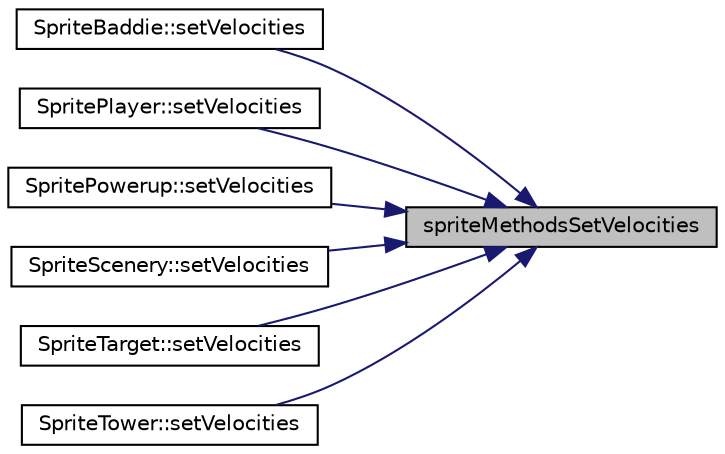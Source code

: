digraph "spriteMethodsSetVelocities"
{
 // LATEX_PDF_SIZE
  edge [fontname="Helvetica",fontsize="10",labelfontname="Helvetica",labelfontsize="10"];
  node [fontname="Helvetica",fontsize="10",shape=record];
  rankdir="RL";
  Node1 [label="spriteMethodsSetVelocities",height=0.2,width=0.4,color="black", fillcolor="grey75", style="filled", fontcolor="black",tooltip=" "];
  Node1 -> Node2 [dir="back",color="midnightblue",fontsize="10",style="solid",fontname="Helvetica"];
  Node2 [label="SpriteBaddie::setVelocities",height=0.2,width=0.4,color="black", fillcolor="white", style="filled",URL="$class_sprite_baddie.html#aaf4a83444f07903369ea6d24a1906274",tooltip=" "];
  Node1 -> Node3 [dir="back",color="midnightblue",fontsize="10",style="solid",fontname="Helvetica"];
  Node3 [label="SpritePlayer::setVelocities",height=0.2,width=0.4,color="black", fillcolor="white", style="filled",URL="$class_sprite_player.html#aa8a009b9a7d36c8de6465adc3f2ddcf9",tooltip=" "];
  Node1 -> Node4 [dir="back",color="midnightblue",fontsize="10",style="solid",fontname="Helvetica"];
  Node4 [label="SpritePowerup::setVelocities",height=0.2,width=0.4,color="black", fillcolor="white", style="filled",URL="$class_sprite_powerup.html#ace8f8322cb2a6efead42fa0253720eae",tooltip=" "];
  Node1 -> Node5 [dir="back",color="midnightblue",fontsize="10",style="solid",fontname="Helvetica"];
  Node5 [label="SpriteScenery::setVelocities",height=0.2,width=0.4,color="black", fillcolor="white", style="filled",URL="$class_sprite_scenery.html#a4225bede291df9bf1b03872dee36a061",tooltip=" "];
  Node1 -> Node6 [dir="back",color="midnightblue",fontsize="10",style="solid",fontname="Helvetica"];
  Node6 [label="SpriteTarget::setVelocities",height=0.2,width=0.4,color="black", fillcolor="white", style="filled",URL="$class_sprite_target.html#a80a926c13b95c335959083b311c1a8e9",tooltip=" "];
  Node1 -> Node7 [dir="back",color="midnightblue",fontsize="10",style="solid",fontname="Helvetica"];
  Node7 [label="SpriteTower::setVelocities",height=0.2,width=0.4,color="black", fillcolor="white", style="filled",URL="$class_sprite_tower.html#a0a94467c0221719d34b09e70da80ee65",tooltip=" "];
}
